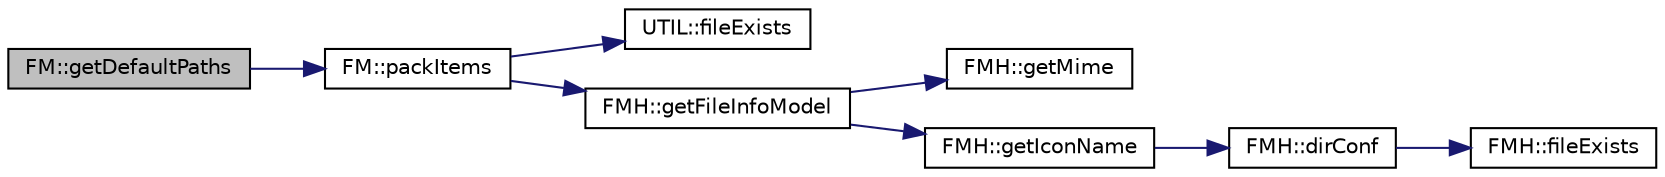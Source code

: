 digraph "FM::getDefaultPaths"
{
 // INTERACTIVE_SVG=YES
 // LATEX_PDF_SIZE
  edge [fontname="Helvetica",fontsize="10",labelfontname="Helvetica",labelfontsize="10"];
  node [fontname="Helvetica",fontsize="10",shape=record];
  rankdir="LR";
  Node264 [label="FM::getDefaultPaths",height=0.2,width=0.4,color="black", fillcolor="grey75", style="filled", fontcolor="black",tooltip=" "];
  Node264 -> Node265 [color="midnightblue",fontsize="10",style="solid",fontname="Helvetica"];
  Node265 [label="FM::packItems",height=0.2,width=0.4,color="black", fillcolor="white", style="filled",URL="$class_f_m.html#adef3e821a8b8bea88fce75e8b7c2a265",tooltip=" "];
  Node265 -> Node266 [color="midnightblue",fontsize="10",style="solid",fontname="Helvetica"];
  Node266 [label="UTIL::fileExists",height=0.2,width=0.4,color="black", fillcolor="white", style="filled",URL="$namespace_u_t_i_l.html#ac943f29fc308bd3396df8849df657ab6",tooltip=" "];
  Node265 -> Node267 [color="midnightblue",fontsize="10",style="solid",fontname="Helvetica"];
  Node267 [label="FMH::getFileInfoModel",height=0.2,width=0.4,color="black", fillcolor="white", style="filled",URL="$namespace_f_m_h.html#ac748bdab6e71b54b5817eee0ab5f63ed",tooltip=" "];
  Node267 -> Node268 [color="midnightblue",fontsize="10",style="solid",fontname="Helvetica"];
  Node268 [label="FMH::getMime",height=0.2,width=0.4,color="black", fillcolor="white", style="filled",URL="$namespace_f_m_h.html#ae5ec7c16319a70d5e440e697c1f77302",tooltip=" "];
  Node267 -> Node269 [color="midnightblue",fontsize="10",style="solid",fontname="Helvetica"];
  Node269 [label="FMH::getIconName",height=0.2,width=0.4,color="black", fillcolor="white", style="filled",URL="$namespace_f_m_h.html#ab081b4a8e2faedbe025f94fa44113bac",tooltip=" "];
  Node269 -> Node270 [color="midnightblue",fontsize="10",style="solid",fontname="Helvetica"];
  Node270 [label="FMH::dirConf",height=0.2,width=0.4,color="black", fillcolor="white", style="filled",URL="$namespace_f_m_h.html#a1b405335d77e0369742dde8540bc7add",tooltip=" "];
  Node270 -> Node271 [color="midnightblue",fontsize="10",style="solid",fontname="Helvetica"];
  Node271 [label="FMH::fileExists",height=0.2,width=0.4,color="black", fillcolor="white", style="filled",URL="$namespace_f_m_h.html#a96fb85b0283389ba71e8a20daeab400f",tooltip=" "];
}

